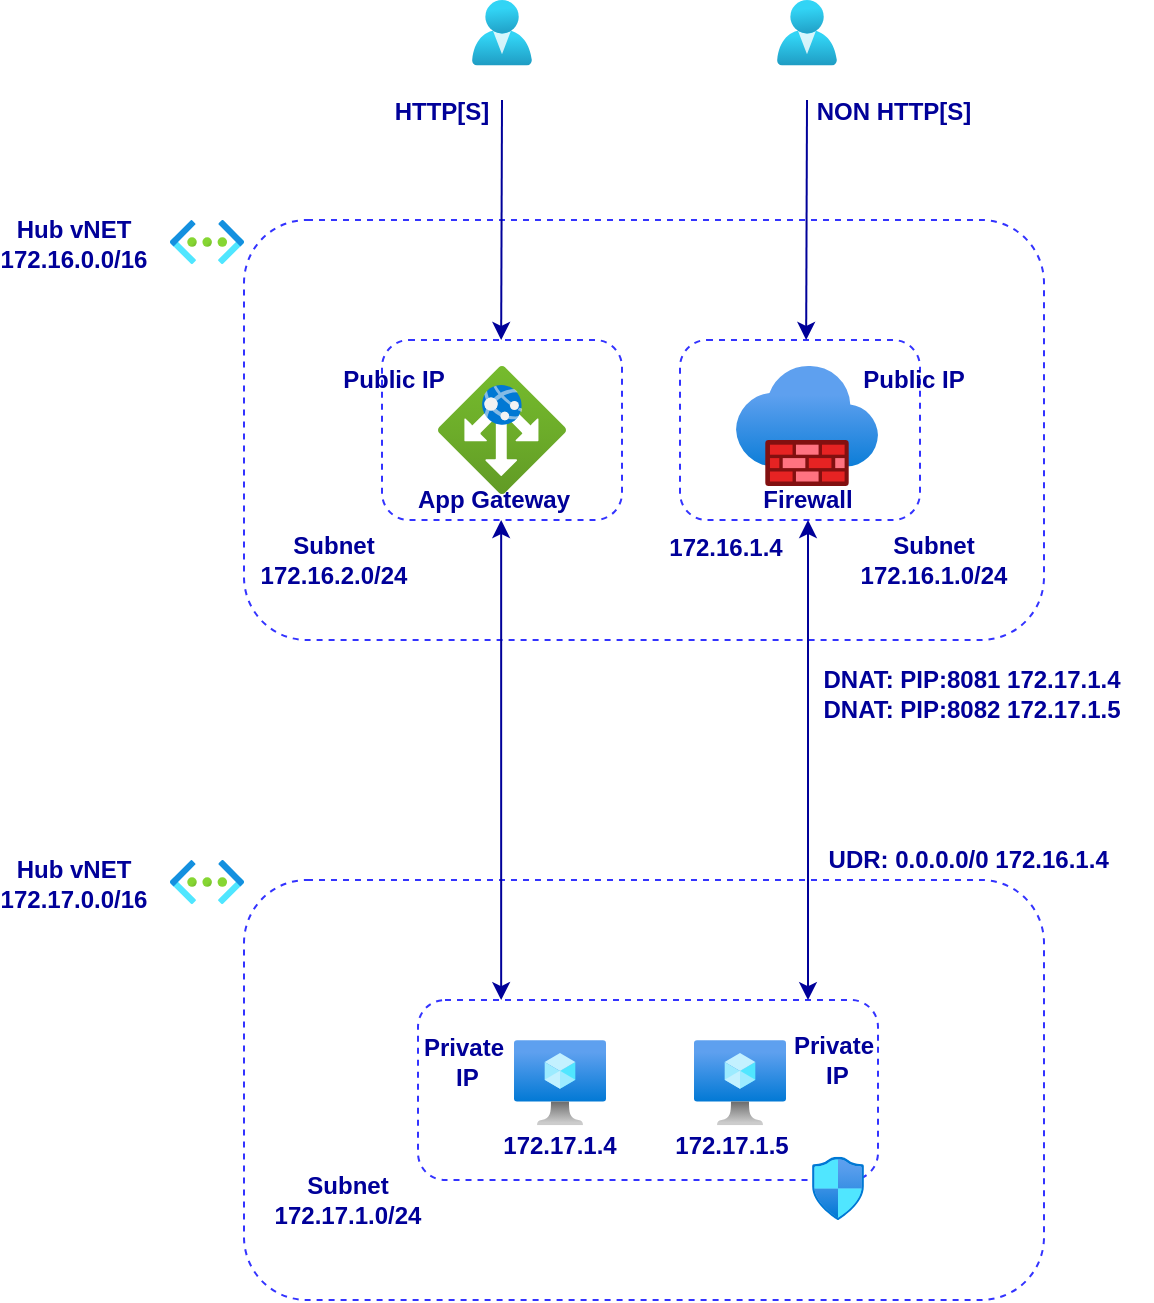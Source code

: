 <mxfile version="14.4.4" type="github">
  <diagram id="Pj7e1iuOi9v6czoFpTaM" name="Page-1">
    <mxGraphModel dx="1550" dy="868" grid="1" gridSize="10" guides="1" tooltips="1" connect="1" arrows="1" fold="1" page="1" pageScale="1" pageWidth="827" pageHeight="1169" math="0" shadow="0">
      <root>
        <mxCell id="0" />
        <mxCell id="1" parent="0" />
        <mxCell id="QjxWRnedMtWpRL2zUmay-2" value="" style="rounded=1;whiteSpace=wrap;html=1;dashed=1;strokeColor=#3333FF;" vertex="1" parent="1">
          <mxGeometry x="200" y="470" width="400" height="210" as="geometry" />
        </mxCell>
        <mxCell id="QjxWRnedMtWpRL2zUmay-3" value="" style="group" vertex="1" connectable="0" parent="1">
          <mxGeometry x="80" y="470" width="120" height="22.09" as="geometry" />
        </mxCell>
        <mxCell id="QjxWRnedMtWpRL2zUmay-4" value="" style="aspect=fixed;html=1;points=[];align=center;image;fontSize=12;image=img/lib/azure2/networking/Virtual_Networks.svg;" vertex="1" parent="QjxWRnedMtWpRL2zUmay-3">
          <mxGeometry x="83" width="37" height="22.09" as="geometry" />
        </mxCell>
        <mxCell id="QjxWRnedMtWpRL2zUmay-5" value="Hub vNET&lt;br&gt;172.16.0.0/16" style="text;html=1;strokeColor=none;fillColor=none;align=center;verticalAlign=middle;whiteSpace=wrap;rounded=0;fontStyle=1;fontColor=#000099;" vertex="1" parent="QjxWRnedMtWpRL2zUmay-3">
          <mxGeometry y="2.09" width="70" height="20" as="geometry" />
        </mxCell>
        <mxCell id="QjxWRnedMtWpRL2zUmay-6" value="" style="rounded=1;whiteSpace=wrap;html=1;dashed=1;strokeColor=#3333FF;" vertex="1" parent="1">
          <mxGeometry x="269" y="530" width="120" height="90" as="geometry" />
        </mxCell>
        <mxCell id="QjxWRnedMtWpRL2zUmay-7" value="" style="aspect=fixed;html=1;points=[];align=center;image;fontSize=12;image=img/lib/azure2/networking/Application_Gateways.svg;" vertex="1" parent="1">
          <mxGeometry x="297" y="543" width="64" height="64" as="geometry" />
        </mxCell>
        <mxCell id="QjxWRnedMtWpRL2zUmay-8" value="" style="rounded=1;whiteSpace=wrap;html=1;dashed=1;strokeColor=#3333FF;" vertex="1" parent="1">
          <mxGeometry x="418" y="530" width="120" height="90" as="geometry" />
        </mxCell>
        <mxCell id="QjxWRnedMtWpRL2zUmay-9" value="" style="aspect=fixed;html=1;points=[];align=center;image;fontSize=12;image=img/lib/azure2/networking/Firewalls.svg;" vertex="1" parent="1">
          <mxGeometry x="446" y="543" width="71" height="60" as="geometry" />
        </mxCell>
        <mxCell id="QjxWRnedMtWpRL2zUmay-10" value="Subnet&lt;br&gt;172.16.2.0/24" style="text;html=1;strokeColor=none;fillColor=none;align=center;verticalAlign=middle;whiteSpace=wrap;rounded=0;fontStyle=1;fontColor=#000099;" vertex="1" parent="1">
          <mxGeometry x="210" y="630" width="70" height="20" as="geometry" />
        </mxCell>
        <mxCell id="QjxWRnedMtWpRL2zUmay-11" value="Subnet&lt;br&gt;172.16.1.0/24" style="text;html=1;strokeColor=none;fillColor=none;align=center;verticalAlign=middle;whiteSpace=wrap;rounded=0;fontStyle=1;fontColor=#000099;" vertex="1" parent="1">
          <mxGeometry x="510" y="630" width="70" height="20" as="geometry" />
        </mxCell>
        <mxCell id="QjxWRnedMtWpRL2zUmay-12" value="Firewall" style="text;html=1;strokeColor=none;fillColor=none;align=center;verticalAlign=middle;whiteSpace=wrap;rounded=0;fontStyle=1;fontColor=#000099;" vertex="1" parent="1">
          <mxGeometry x="447" y="600" width="70" height="20" as="geometry" />
        </mxCell>
        <mxCell id="QjxWRnedMtWpRL2zUmay-13" value="App Gateway" style="text;html=1;strokeColor=none;fillColor=none;align=center;verticalAlign=middle;whiteSpace=wrap;rounded=0;fontStyle=1;fontColor=#000099;" vertex="1" parent="1">
          <mxGeometry x="280" y="600" width="90" height="20" as="geometry" />
        </mxCell>
        <mxCell id="QjxWRnedMtWpRL2zUmay-14" value="" style="rounded=1;whiteSpace=wrap;html=1;dashed=1;strokeColor=#3333FF;" vertex="1" parent="1">
          <mxGeometry x="200" y="800" width="400" height="210" as="geometry" />
        </mxCell>
        <mxCell id="QjxWRnedMtWpRL2zUmay-15" value="" style="rounded=1;whiteSpace=wrap;html=1;dashed=1;strokeColor=#3333FF;" vertex="1" parent="1">
          <mxGeometry x="287" y="860" width="230" height="90" as="geometry" />
        </mxCell>
        <mxCell id="QjxWRnedMtWpRL2zUmay-16" value="" style="aspect=fixed;html=1;points=[];align=center;image;fontSize=12;image=img/lib/azure2/compute/Virtual_Machine.svg;" vertex="1" parent="1">
          <mxGeometry x="335" y="880" width="46" height="42.67" as="geometry" />
        </mxCell>
        <mxCell id="QjxWRnedMtWpRL2zUmay-17" value="" style="aspect=fixed;html=1;points=[];align=center;image;fontSize=12;image=img/lib/azure2/compute/Virtual_Machine.svg;" vertex="1" parent="1">
          <mxGeometry x="425" y="880" width="46" height="42.67" as="geometry" />
        </mxCell>
        <mxCell id="QjxWRnedMtWpRL2zUmay-18" value="" style="group" vertex="1" connectable="0" parent="1">
          <mxGeometry x="80" y="790" width="120" height="22.09" as="geometry" />
        </mxCell>
        <mxCell id="QjxWRnedMtWpRL2zUmay-19" value="" style="aspect=fixed;html=1;points=[];align=center;image;fontSize=12;image=img/lib/azure2/networking/Virtual_Networks.svg;" vertex="1" parent="QjxWRnedMtWpRL2zUmay-18">
          <mxGeometry x="83" width="37" height="22.09" as="geometry" />
        </mxCell>
        <mxCell id="QjxWRnedMtWpRL2zUmay-20" value="Hub vNET&lt;br&gt;172.17.0.0/16" style="text;html=1;strokeColor=none;fillColor=none;align=center;verticalAlign=middle;whiteSpace=wrap;rounded=0;fontStyle=1;fontColor=#000099;" vertex="1" parent="QjxWRnedMtWpRL2zUmay-18">
          <mxGeometry y="2.09" width="70" height="20" as="geometry" />
        </mxCell>
        <mxCell id="QjxWRnedMtWpRL2zUmay-21" value="" style="aspect=fixed;html=1;points=[];align=center;image;fontSize=12;image=img/lib/azure2/networking/Network_Security_Groups.svg;" vertex="1" parent="1">
          <mxGeometry x="484" y="938.43" width="26" height="31.57" as="geometry" />
        </mxCell>
        <mxCell id="QjxWRnedMtWpRL2zUmay-22" value="Subnet&lt;br&gt;172.17.1.0/24" style="text;html=1;strokeColor=none;fillColor=none;align=center;verticalAlign=middle;whiteSpace=wrap;rounded=0;fontStyle=1;fontColor=#000099;" vertex="1" parent="1">
          <mxGeometry x="217" y="950" width="70" height="20" as="geometry" />
        </mxCell>
        <mxCell id="QjxWRnedMtWpRL2zUmay-23" value="Public IP" style="text;html=1;strokeColor=none;fillColor=none;align=center;verticalAlign=middle;whiteSpace=wrap;rounded=0;fontStyle=1;fontColor=#000099;" vertex="1" parent="1">
          <mxGeometry x="240" y="540" width="70" height="20" as="geometry" />
        </mxCell>
        <mxCell id="QjxWRnedMtWpRL2zUmay-24" value="Public IP" style="text;html=1;strokeColor=none;fillColor=none;align=center;verticalAlign=middle;whiteSpace=wrap;rounded=0;fontStyle=1;fontColor=#000099;" vertex="1" parent="1">
          <mxGeometry x="500" y="540" width="70" height="20" as="geometry" />
        </mxCell>
        <mxCell id="QjxWRnedMtWpRL2zUmay-25" value="Private&lt;br&gt;&amp;nbsp;IP" style="text;html=1;strokeColor=none;fillColor=none;align=center;verticalAlign=middle;whiteSpace=wrap;rounded=0;fontStyle=1;fontColor=#000099;" vertex="1" parent="1">
          <mxGeometry x="465" y="880" width="60" height="20" as="geometry" />
        </mxCell>
        <mxCell id="QjxWRnedMtWpRL2zUmay-26" value="Private&lt;br&gt;&amp;nbsp;IP" style="text;html=1;strokeColor=none;fillColor=none;align=center;verticalAlign=middle;whiteSpace=wrap;rounded=0;fontStyle=1;fontColor=#000099;" vertex="1" parent="1">
          <mxGeometry x="280" y="881" width="60" height="20" as="geometry" />
        </mxCell>
        <mxCell id="QjxWRnedMtWpRL2zUmay-27" value="172.16.1.4" style="text;html=1;strokeColor=none;fillColor=none;align=center;verticalAlign=middle;whiteSpace=wrap;rounded=0;fontStyle=1;fontColor=#000099;" vertex="1" parent="1">
          <mxGeometry x="411" y="624" width="60" height="20" as="geometry" />
        </mxCell>
        <mxCell id="QjxWRnedMtWpRL2zUmay-28" value="" style="endArrow=classic;startArrow=classic;html=1;fontSize=12;fontColor=#000099;strokeWidth=1;strokeColor=#000099;entryX=0.5;entryY=1;entryDx=0;entryDy=0;exitX=0.705;exitY=0.286;exitDx=0;exitDy=0;exitPerimeter=0;" edge="1" parent="1" source="QjxWRnedMtWpRL2zUmay-14" target="QjxWRnedMtWpRL2zUmay-12">
          <mxGeometry width="50" height="50" relative="1" as="geometry">
            <mxPoint x="482" y="800" as="sourcePoint" />
            <mxPoint x="534" y="750" as="targetPoint" />
          </mxGeometry>
        </mxCell>
        <mxCell id="QjxWRnedMtWpRL2zUmay-29" value="" style="endArrow=classic;startArrow=classic;html=1;fontSize=12;fontColor=#000099;strokeWidth=1;strokeColor=#000099;entryX=0.5;entryY=1;entryDx=0;entryDy=0;exitX=0.705;exitY=0.286;exitDx=0;exitDy=0;exitPerimeter=0;" edge="1" parent="1">
          <mxGeometry width="50" height="50" relative="1" as="geometry">
            <mxPoint x="328.58" y="860.06" as="sourcePoint" />
            <mxPoint x="328.58" y="620" as="targetPoint" />
          </mxGeometry>
        </mxCell>
        <mxCell id="QjxWRnedMtWpRL2zUmay-30" value="UDR: 0.0.0.0/0 172.16.1.4&amp;nbsp;" style="text;html=1;strokeColor=none;fillColor=none;align=center;verticalAlign=middle;whiteSpace=wrap;rounded=0;fontStyle=1;fontColor=#000099;" vertex="1" parent="1">
          <mxGeometry x="489" y="780" width="150" height="20" as="geometry" />
        </mxCell>
        <mxCell id="QjxWRnedMtWpRL2zUmay-31" value="" style="endArrow=classic;html=1;strokeColor=#000099;strokeWidth=1;fontSize=29;fontColor=#000099;" edge="1" parent="1">
          <mxGeometry width="50" height="50" relative="1" as="geometry">
            <mxPoint x="481.5" y="410" as="sourcePoint" />
            <mxPoint x="481.08" y="530" as="targetPoint" />
          </mxGeometry>
        </mxCell>
        <mxCell id="QjxWRnedMtWpRL2zUmay-32" value="" style="endArrow=classic;html=1;strokeColor=#000099;strokeWidth=1;fontSize=29;fontColor=#000099;" edge="1" parent="1">
          <mxGeometry width="50" height="50" relative="1" as="geometry">
            <mxPoint x="329" y="410" as="sourcePoint" />
            <mxPoint x="328.58" y="530" as="targetPoint" />
          </mxGeometry>
        </mxCell>
        <mxCell id="QjxWRnedMtWpRL2zUmay-33" value="NON HTTP[S]" style="text;html=1;strokeColor=none;fillColor=none;align=center;verticalAlign=middle;whiteSpace=wrap;rounded=0;fontStyle=1;fontColor=#000099;" vertex="1" parent="1">
          <mxGeometry x="478" y="406" width="94" height="20" as="geometry" />
        </mxCell>
        <mxCell id="QjxWRnedMtWpRL2zUmay-34" value="HTTP[S]" style="text;html=1;strokeColor=none;fillColor=none;align=center;verticalAlign=middle;whiteSpace=wrap;rounded=0;fontStyle=1;fontColor=#000099;" vertex="1" parent="1">
          <mxGeometry x="277" y="406" width="44" height="20" as="geometry" />
        </mxCell>
        <mxCell id="QjxWRnedMtWpRL2zUmay-35" value="" style="aspect=fixed;html=1;points=[];align=center;image;fontSize=12;image=img/lib/azure2/identity/Users.svg;strokeColor=#3333FF;" vertex="1" parent="1">
          <mxGeometry x="314" y="360" width="30" height="32.81" as="geometry" />
        </mxCell>
        <mxCell id="QjxWRnedMtWpRL2zUmay-36" value="" style="aspect=fixed;html=1;points=[];align=center;image;fontSize=12;image=img/lib/azure2/identity/Users.svg;strokeColor=#3333FF;" vertex="1" parent="1">
          <mxGeometry x="466.5" y="360" width="30" height="32.81" as="geometry" />
        </mxCell>
        <mxCell id="QjxWRnedMtWpRL2zUmay-37" value="172.17.1.4" style="text;html=1;strokeColor=none;fillColor=none;align=center;verticalAlign=middle;whiteSpace=wrap;rounded=0;fontStyle=1;fontColor=#000099;" vertex="1" parent="1">
          <mxGeometry x="328" y="922.67" width="60" height="20" as="geometry" />
        </mxCell>
        <mxCell id="QjxWRnedMtWpRL2zUmay-38" value="172.17.1.5" style="text;html=1;strokeColor=none;fillColor=none;align=center;verticalAlign=middle;whiteSpace=wrap;rounded=0;fontStyle=1;fontColor=#000099;" vertex="1" parent="1">
          <mxGeometry x="414" y="922.67" width="60" height="20" as="geometry" />
        </mxCell>
        <mxCell id="QjxWRnedMtWpRL2zUmay-39" value="" style="group" vertex="1" connectable="0" parent="1">
          <mxGeometry x="474" y="690" width="180" height="35" as="geometry" />
        </mxCell>
        <mxCell id="QjxWRnedMtWpRL2zUmay-40" value="DNAT: PIP:8081 172.17.1.4" style="text;html=1;strokeColor=none;fillColor=none;align=center;verticalAlign=middle;whiteSpace=wrap;rounded=0;fontStyle=1;fontColor=#000099;" vertex="1" parent="QjxWRnedMtWpRL2zUmay-39">
          <mxGeometry width="180" height="20" as="geometry" />
        </mxCell>
        <mxCell id="QjxWRnedMtWpRL2zUmay-41" value="DNAT: PIP:8082 172.17.1.5" style="text;html=1;strokeColor=none;fillColor=none;align=center;verticalAlign=middle;whiteSpace=wrap;rounded=0;fontStyle=1;fontColor=#000099;" vertex="1" parent="QjxWRnedMtWpRL2zUmay-39">
          <mxGeometry y="15" width="180" height="20" as="geometry" />
        </mxCell>
      </root>
    </mxGraphModel>
  </diagram>
</mxfile>
